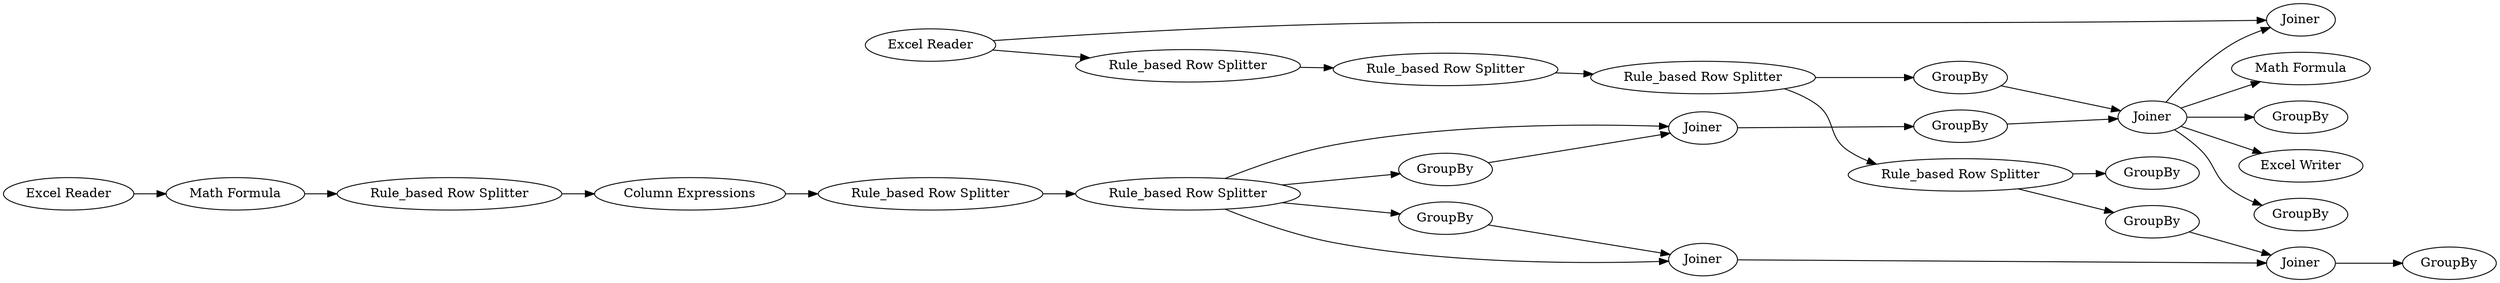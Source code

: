 digraph {
	474 -> 465
	474 -> 457
	461 -> 474
	464 -> 469
	483 -> 481
	474 -> 481
	476 -> 480
	472 -> 458
	462 -> 460
	463 -> 468
	466 -> 480
	474 -> 484
	478 -> 461
	476 -> 472
	482 -> 456
	478 -> 464
	467 -> 477
	458 -> 460
	474 -> 471
	476 -> 458
	456 -> 470
	480 -> 459
	460 -> 479
	477 -> 476
	483 -> 463
	470 -> 467
	464 -> 462
	476 -> 466
	459 -> 474
	468 -> 478
	474 [label=Joiner]
	459 [label=GroupBy]
	476 [label="Rule_based Row Splitter"]
	483 [label="Excel Reader"]
	469 [label=GroupBy]
	471 [label=GroupBy]
	458 [label=Joiner]
	482 [label="Excel Reader"]
	461 [label=GroupBy]
	463 [label="Rule_based Row Splitter"]
	462 [label=GroupBy]
	467 [label="Column Expressions"]
	464 [label="Rule_based Row Splitter"]
	465 [label="Math Formula"]
	480 [label=Joiner]
	484 [label="Excel Writer"]
	481 [label=Joiner]
	468 [label="Rule_based Row Splitter"]
	457 [label=GroupBy]
	456 [label="Math Formula"]
	470 [label="Rule_based Row Splitter"]
	478 [label="Rule_based Row Splitter"]
	479 [label=GroupBy]
	472 [label=GroupBy]
	460 [label=Joiner]
	477 [label="Rule_based Row Splitter"]
	466 [label=GroupBy]
	rankdir=LR
}
